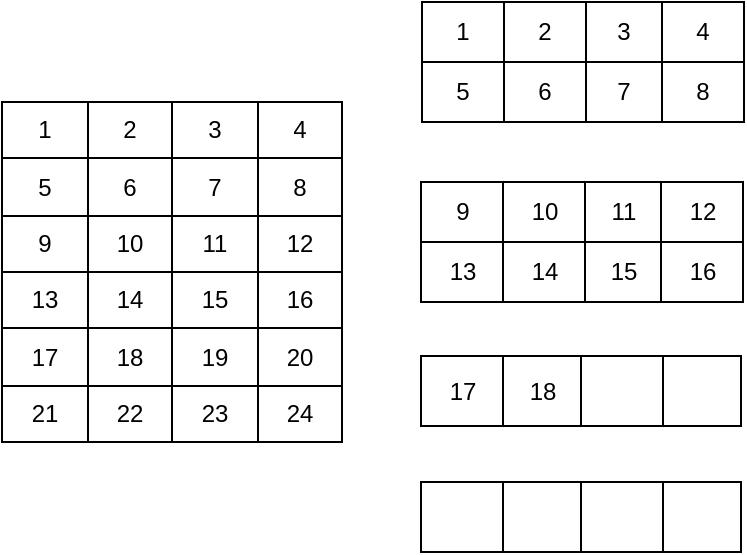 <mxfile version="15.8.2" type="device"><diagram id="zGg5A41zrz-tqINMB5Kd" name="Page-1"><mxGraphModel dx="1209" dy="642" grid="1" gridSize="10" guides="1" tooltips="1" connect="1" arrows="1" fold="1" page="1" pageScale="1" pageWidth="827" pageHeight="1169" math="0" shadow="0"><root><mxCell id="0"/><mxCell id="1" parent="0"/><mxCell id="9S8-xLT9jwl_ak6QZfrI-27" value="" style="shape=table;html=1;whiteSpace=wrap;startSize=0;container=1;collapsible=0;childLayout=tableLayout;" vertex="1" parent="1"><mxGeometry x="100" y="440" width="170" height="170" as="geometry"/></mxCell><mxCell id="9S8-xLT9jwl_ak6QZfrI-28" value="" style="shape=partialRectangle;html=1;whiteSpace=wrap;collapsible=0;dropTarget=0;pointerEvents=0;fillColor=none;top=0;left=0;bottom=0;right=0;points=[[0,0.5],[1,0.5]];portConstraint=eastwest;" vertex="1" parent="9S8-xLT9jwl_ak6QZfrI-27"><mxGeometry width="170" height="28" as="geometry"/></mxCell><mxCell id="9S8-xLT9jwl_ak6QZfrI-40" value="1" style="shape=partialRectangle;html=1;whiteSpace=wrap;connectable=0;fillColor=none;top=0;left=0;bottom=0;right=0;overflow=hidden;pointerEvents=1;" vertex="1" parent="9S8-xLT9jwl_ak6QZfrI-28"><mxGeometry width="43" height="28" as="geometry"><mxRectangle width="43" height="28" as="alternateBounds"/></mxGeometry></mxCell><mxCell id="9S8-xLT9jwl_ak6QZfrI-29" value="2" style="shape=partialRectangle;html=1;whiteSpace=wrap;connectable=0;fillColor=none;top=0;left=0;bottom=0;right=0;overflow=hidden;pointerEvents=1;" vertex="1" parent="9S8-xLT9jwl_ak6QZfrI-28"><mxGeometry x="43" width="42" height="28" as="geometry"><mxRectangle width="42" height="28" as="alternateBounds"/></mxGeometry></mxCell><mxCell id="9S8-xLT9jwl_ak6QZfrI-30" value="3" style="shape=partialRectangle;html=1;whiteSpace=wrap;connectable=0;fillColor=none;top=0;left=0;bottom=0;right=0;overflow=hidden;pointerEvents=1;" vertex="1" parent="9S8-xLT9jwl_ak6QZfrI-28"><mxGeometry x="85" width="43" height="28" as="geometry"><mxRectangle width="43" height="28" as="alternateBounds"/></mxGeometry></mxCell><mxCell id="9S8-xLT9jwl_ak6QZfrI-31" value="4" style="shape=partialRectangle;html=1;whiteSpace=wrap;connectable=0;fillColor=none;top=0;left=0;bottom=0;right=0;overflow=hidden;pointerEvents=1;" vertex="1" parent="9S8-xLT9jwl_ak6QZfrI-28"><mxGeometry x="128" width="42" height="28" as="geometry"><mxRectangle width="42" height="28" as="alternateBounds"/></mxGeometry></mxCell><mxCell id="9S8-xLT9jwl_ak6QZfrI-32" value="" style="shape=partialRectangle;html=1;whiteSpace=wrap;collapsible=0;dropTarget=0;pointerEvents=0;fillColor=none;top=0;left=0;bottom=0;right=0;points=[[0,0.5],[1,0.5]];portConstraint=eastwest;" vertex="1" parent="9S8-xLT9jwl_ak6QZfrI-27"><mxGeometry y="28" width="170" height="29" as="geometry"/></mxCell><mxCell id="9S8-xLT9jwl_ak6QZfrI-41" value="5" style="shape=partialRectangle;html=1;whiteSpace=wrap;connectable=0;fillColor=none;top=0;left=0;bottom=0;right=0;overflow=hidden;pointerEvents=1;" vertex="1" parent="9S8-xLT9jwl_ak6QZfrI-32"><mxGeometry width="43" height="29" as="geometry"><mxRectangle width="43" height="29" as="alternateBounds"/></mxGeometry></mxCell><mxCell id="9S8-xLT9jwl_ak6QZfrI-33" value="6" style="shape=partialRectangle;html=1;whiteSpace=wrap;connectable=0;fillColor=none;top=0;left=0;bottom=0;right=0;overflow=hidden;pointerEvents=1;" vertex="1" parent="9S8-xLT9jwl_ak6QZfrI-32"><mxGeometry x="43" width="42" height="29" as="geometry"><mxRectangle width="42" height="29" as="alternateBounds"/></mxGeometry></mxCell><mxCell id="9S8-xLT9jwl_ak6QZfrI-34" value="7" style="shape=partialRectangle;html=1;whiteSpace=wrap;connectable=0;fillColor=none;top=0;left=0;bottom=0;right=0;overflow=hidden;pointerEvents=1;" vertex="1" parent="9S8-xLT9jwl_ak6QZfrI-32"><mxGeometry x="85" width="43" height="29" as="geometry"><mxRectangle width="43" height="29" as="alternateBounds"/></mxGeometry></mxCell><mxCell id="9S8-xLT9jwl_ak6QZfrI-35" value="8" style="shape=partialRectangle;html=1;whiteSpace=wrap;connectable=0;fillColor=none;top=0;left=0;bottom=0;right=0;overflow=hidden;pointerEvents=1;" vertex="1" parent="9S8-xLT9jwl_ak6QZfrI-32"><mxGeometry x="128" width="42" height="29" as="geometry"><mxRectangle width="42" height="29" as="alternateBounds"/></mxGeometry></mxCell><mxCell id="9S8-xLT9jwl_ak6QZfrI-42" style="shape=partialRectangle;html=1;whiteSpace=wrap;collapsible=0;dropTarget=0;pointerEvents=0;fillColor=none;top=0;left=0;bottom=0;right=0;points=[[0,0.5],[1,0.5]];portConstraint=eastwest;" vertex="1" parent="9S8-xLT9jwl_ak6QZfrI-27"><mxGeometry y="57" width="170" height="28" as="geometry"/></mxCell><mxCell id="9S8-xLT9jwl_ak6QZfrI-43" value="9" style="shape=partialRectangle;html=1;whiteSpace=wrap;connectable=0;fillColor=none;top=0;left=0;bottom=0;right=0;overflow=hidden;pointerEvents=1;" vertex="1" parent="9S8-xLT9jwl_ak6QZfrI-42"><mxGeometry width="43" height="28" as="geometry"><mxRectangle width="43" height="28" as="alternateBounds"/></mxGeometry></mxCell><mxCell id="9S8-xLT9jwl_ak6QZfrI-44" value="10" style="shape=partialRectangle;html=1;whiteSpace=wrap;connectable=0;fillColor=none;top=0;left=0;bottom=0;right=0;overflow=hidden;pointerEvents=1;" vertex="1" parent="9S8-xLT9jwl_ak6QZfrI-42"><mxGeometry x="43" width="42" height="28" as="geometry"><mxRectangle width="42" height="28" as="alternateBounds"/></mxGeometry></mxCell><mxCell id="9S8-xLT9jwl_ak6QZfrI-45" value="11" style="shape=partialRectangle;html=1;whiteSpace=wrap;connectable=0;fillColor=none;top=0;left=0;bottom=0;right=0;overflow=hidden;pointerEvents=1;" vertex="1" parent="9S8-xLT9jwl_ak6QZfrI-42"><mxGeometry x="85" width="43" height="28" as="geometry"><mxRectangle width="43" height="28" as="alternateBounds"/></mxGeometry></mxCell><mxCell id="9S8-xLT9jwl_ak6QZfrI-46" value="12" style="shape=partialRectangle;html=1;whiteSpace=wrap;connectable=0;fillColor=none;top=0;left=0;bottom=0;right=0;overflow=hidden;pointerEvents=1;" vertex="1" parent="9S8-xLT9jwl_ak6QZfrI-42"><mxGeometry x="128" width="42" height="28" as="geometry"><mxRectangle width="42" height="28" as="alternateBounds"/></mxGeometry></mxCell><mxCell id="9S8-xLT9jwl_ak6QZfrI-47" style="shape=partialRectangle;html=1;whiteSpace=wrap;collapsible=0;dropTarget=0;pointerEvents=0;fillColor=none;top=0;left=0;bottom=0;right=0;points=[[0,0.5],[1,0.5]];portConstraint=eastwest;" vertex="1" parent="9S8-xLT9jwl_ak6QZfrI-27"><mxGeometry y="85" width="170" height="28" as="geometry"/></mxCell><mxCell id="9S8-xLT9jwl_ak6QZfrI-48" value="13" style="shape=partialRectangle;html=1;whiteSpace=wrap;connectable=0;fillColor=none;top=0;left=0;bottom=0;right=0;overflow=hidden;pointerEvents=1;" vertex="1" parent="9S8-xLT9jwl_ak6QZfrI-47"><mxGeometry width="43" height="28" as="geometry"><mxRectangle width="43" height="28" as="alternateBounds"/></mxGeometry></mxCell><mxCell id="9S8-xLT9jwl_ak6QZfrI-49" value="14" style="shape=partialRectangle;html=1;whiteSpace=wrap;connectable=0;fillColor=none;top=0;left=0;bottom=0;right=0;overflow=hidden;pointerEvents=1;" vertex="1" parent="9S8-xLT9jwl_ak6QZfrI-47"><mxGeometry x="43" width="42" height="28" as="geometry"><mxRectangle width="42" height="28" as="alternateBounds"/></mxGeometry></mxCell><mxCell id="9S8-xLT9jwl_ak6QZfrI-50" value="15" style="shape=partialRectangle;html=1;whiteSpace=wrap;connectable=0;fillColor=none;top=0;left=0;bottom=0;right=0;overflow=hidden;pointerEvents=1;" vertex="1" parent="9S8-xLT9jwl_ak6QZfrI-47"><mxGeometry x="85" width="43" height="28" as="geometry"><mxRectangle width="43" height="28" as="alternateBounds"/></mxGeometry></mxCell><mxCell id="9S8-xLT9jwl_ak6QZfrI-51" value="16" style="shape=partialRectangle;html=1;whiteSpace=wrap;connectable=0;fillColor=none;top=0;left=0;bottom=0;right=0;overflow=hidden;pointerEvents=1;" vertex="1" parent="9S8-xLT9jwl_ak6QZfrI-47"><mxGeometry x="128" width="42" height="28" as="geometry"><mxRectangle width="42" height="28" as="alternateBounds"/></mxGeometry></mxCell><mxCell id="9S8-xLT9jwl_ak6QZfrI-52" style="shape=partialRectangle;html=1;whiteSpace=wrap;collapsible=0;dropTarget=0;pointerEvents=0;fillColor=none;top=0;left=0;bottom=0;right=0;points=[[0,0.5],[1,0.5]];portConstraint=eastwest;" vertex="1" parent="9S8-xLT9jwl_ak6QZfrI-27"><mxGeometry y="113" width="170" height="29" as="geometry"/></mxCell><mxCell id="9S8-xLT9jwl_ak6QZfrI-53" value="17" style="shape=partialRectangle;html=1;whiteSpace=wrap;connectable=0;fillColor=none;top=0;left=0;bottom=0;right=0;overflow=hidden;pointerEvents=1;" vertex="1" parent="9S8-xLT9jwl_ak6QZfrI-52"><mxGeometry width="43" height="29" as="geometry"><mxRectangle width="43" height="29" as="alternateBounds"/></mxGeometry></mxCell><mxCell id="9S8-xLT9jwl_ak6QZfrI-54" value="18" style="shape=partialRectangle;html=1;whiteSpace=wrap;connectable=0;fillColor=none;top=0;left=0;bottom=0;right=0;overflow=hidden;pointerEvents=1;" vertex="1" parent="9S8-xLT9jwl_ak6QZfrI-52"><mxGeometry x="43" width="42" height="29" as="geometry"><mxRectangle width="42" height="29" as="alternateBounds"/></mxGeometry></mxCell><mxCell id="9S8-xLT9jwl_ak6QZfrI-55" value="19" style="shape=partialRectangle;html=1;whiteSpace=wrap;connectable=0;fillColor=none;top=0;left=0;bottom=0;right=0;overflow=hidden;pointerEvents=1;" vertex="1" parent="9S8-xLT9jwl_ak6QZfrI-52"><mxGeometry x="85" width="43" height="29" as="geometry"><mxRectangle width="43" height="29" as="alternateBounds"/></mxGeometry></mxCell><mxCell id="9S8-xLT9jwl_ak6QZfrI-56" value="20" style="shape=partialRectangle;html=1;whiteSpace=wrap;connectable=0;fillColor=none;top=0;left=0;bottom=0;right=0;overflow=hidden;pointerEvents=1;" vertex="1" parent="9S8-xLT9jwl_ak6QZfrI-52"><mxGeometry x="128" width="42" height="29" as="geometry"><mxRectangle width="42" height="29" as="alternateBounds"/></mxGeometry></mxCell><mxCell id="9S8-xLT9jwl_ak6QZfrI-57" style="shape=partialRectangle;html=1;whiteSpace=wrap;collapsible=0;dropTarget=0;pointerEvents=0;fillColor=none;top=0;left=0;bottom=0;right=0;points=[[0,0.5],[1,0.5]];portConstraint=eastwest;" vertex="1" parent="9S8-xLT9jwl_ak6QZfrI-27"><mxGeometry y="142" width="170" height="28" as="geometry"/></mxCell><mxCell id="9S8-xLT9jwl_ak6QZfrI-58" value="21" style="shape=partialRectangle;html=1;whiteSpace=wrap;connectable=0;fillColor=none;top=0;left=0;bottom=0;right=0;overflow=hidden;pointerEvents=1;" vertex="1" parent="9S8-xLT9jwl_ak6QZfrI-57"><mxGeometry width="43" height="28" as="geometry"><mxRectangle width="43" height="28" as="alternateBounds"/></mxGeometry></mxCell><mxCell id="9S8-xLT9jwl_ak6QZfrI-59" value="22" style="shape=partialRectangle;html=1;whiteSpace=wrap;connectable=0;fillColor=none;top=0;left=0;bottom=0;right=0;overflow=hidden;pointerEvents=1;" vertex="1" parent="9S8-xLT9jwl_ak6QZfrI-57"><mxGeometry x="43" width="42" height="28" as="geometry"><mxRectangle width="42" height="28" as="alternateBounds"/></mxGeometry></mxCell><mxCell id="9S8-xLT9jwl_ak6QZfrI-60" value="23" style="shape=partialRectangle;html=1;whiteSpace=wrap;connectable=0;fillColor=none;top=0;left=0;bottom=0;right=0;overflow=hidden;pointerEvents=1;" vertex="1" parent="9S8-xLT9jwl_ak6QZfrI-57"><mxGeometry x="85" width="43" height="28" as="geometry"><mxRectangle width="43" height="28" as="alternateBounds"/></mxGeometry></mxCell><mxCell id="9S8-xLT9jwl_ak6QZfrI-61" value="24" style="shape=partialRectangle;html=1;whiteSpace=wrap;connectable=0;fillColor=none;top=0;left=0;bottom=0;right=0;overflow=hidden;pointerEvents=1;" vertex="1" parent="9S8-xLT9jwl_ak6QZfrI-57"><mxGeometry x="128" width="42" height="28" as="geometry"><mxRectangle width="42" height="28" as="alternateBounds"/></mxGeometry></mxCell><mxCell id="9S8-xLT9jwl_ak6QZfrI-62" value="" style="shape=table;html=1;whiteSpace=wrap;startSize=0;container=1;collapsible=0;childLayout=tableLayout;" vertex="1" parent="1"><mxGeometry x="310" y="390" width="161" height="60" as="geometry"/></mxCell><mxCell id="9S8-xLT9jwl_ak6QZfrI-63" value="" style="shape=partialRectangle;html=1;whiteSpace=wrap;collapsible=0;dropTarget=0;pointerEvents=0;fillColor=none;top=0;left=0;bottom=0;right=0;points=[[0,0.5],[1,0.5]];portConstraint=eastwest;" vertex="1" parent="9S8-xLT9jwl_ak6QZfrI-62"><mxGeometry width="161" height="30" as="geometry"/></mxCell><mxCell id="9S8-xLT9jwl_ak6QZfrI-84" value="1" style="shape=partialRectangle;html=1;whiteSpace=wrap;connectable=0;fillColor=none;top=0;left=0;bottom=0;right=0;overflow=hidden;pointerEvents=1;" vertex="1" parent="9S8-xLT9jwl_ak6QZfrI-63"><mxGeometry width="41" height="30" as="geometry"><mxRectangle width="41" height="30" as="alternateBounds"/></mxGeometry></mxCell><mxCell id="9S8-xLT9jwl_ak6QZfrI-64" value="2" style="shape=partialRectangle;html=1;whiteSpace=wrap;connectable=0;fillColor=none;top=0;left=0;bottom=0;right=0;overflow=hidden;pointerEvents=1;" vertex="1" parent="9S8-xLT9jwl_ak6QZfrI-63"><mxGeometry x="41" width="41" height="30" as="geometry"><mxRectangle width="41" height="30" as="alternateBounds"/></mxGeometry></mxCell><mxCell id="9S8-xLT9jwl_ak6QZfrI-65" value="3" style="shape=partialRectangle;html=1;whiteSpace=wrap;connectable=0;fillColor=none;top=0;left=0;bottom=0;right=0;overflow=hidden;pointerEvents=1;" vertex="1" parent="9S8-xLT9jwl_ak6QZfrI-63"><mxGeometry x="82" width="38" height="30" as="geometry"><mxRectangle width="38" height="30" as="alternateBounds"/></mxGeometry></mxCell><mxCell id="9S8-xLT9jwl_ak6QZfrI-66" value="4" style="shape=partialRectangle;html=1;whiteSpace=wrap;connectable=0;fillColor=none;top=0;left=0;bottom=0;right=0;overflow=hidden;pointerEvents=1;" vertex="1" parent="9S8-xLT9jwl_ak6QZfrI-63"><mxGeometry x="120" width="41" height="30" as="geometry"><mxRectangle width="41" height="30" as="alternateBounds"/></mxGeometry></mxCell><mxCell id="9S8-xLT9jwl_ak6QZfrI-67" value="" style="shape=partialRectangle;html=1;whiteSpace=wrap;collapsible=0;dropTarget=0;pointerEvents=0;fillColor=none;top=0;left=0;bottom=0;right=0;points=[[0,0.5],[1,0.5]];portConstraint=eastwest;" vertex="1" parent="9S8-xLT9jwl_ak6QZfrI-62"><mxGeometry y="30" width="161" height="30" as="geometry"/></mxCell><mxCell id="9S8-xLT9jwl_ak6QZfrI-85" value="5" style="shape=partialRectangle;html=1;whiteSpace=wrap;connectable=0;fillColor=none;top=0;left=0;bottom=0;right=0;overflow=hidden;pointerEvents=1;" vertex="1" parent="9S8-xLT9jwl_ak6QZfrI-67"><mxGeometry width="41" height="30" as="geometry"><mxRectangle width="41" height="30" as="alternateBounds"/></mxGeometry></mxCell><mxCell id="9S8-xLT9jwl_ak6QZfrI-68" value="6" style="shape=partialRectangle;html=1;whiteSpace=wrap;connectable=0;fillColor=none;top=0;left=0;bottom=0;right=0;overflow=hidden;pointerEvents=1;" vertex="1" parent="9S8-xLT9jwl_ak6QZfrI-67"><mxGeometry x="41" width="41" height="30" as="geometry"><mxRectangle width="41" height="30" as="alternateBounds"/></mxGeometry></mxCell><mxCell id="9S8-xLT9jwl_ak6QZfrI-69" value="7" style="shape=partialRectangle;html=1;whiteSpace=wrap;connectable=0;fillColor=none;top=0;left=0;bottom=0;right=0;overflow=hidden;pointerEvents=1;" vertex="1" parent="9S8-xLT9jwl_ak6QZfrI-67"><mxGeometry x="82" width="38" height="30" as="geometry"><mxRectangle width="38" height="30" as="alternateBounds"/></mxGeometry></mxCell><mxCell id="9S8-xLT9jwl_ak6QZfrI-70" value="8" style="shape=partialRectangle;html=1;whiteSpace=wrap;connectable=0;fillColor=none;top=0;left=0;bottom=0;right=0;overflow=hidden;pointerEvents=1;" vertex="1" parent="9S8-xLT9jwl_ak6QZfrI-67"><mxGeometry x="120" width="41" height="30" as="geometry"><mxRectangle width="41" height="30" as="alternateBounds"/></mxGeometry></mxCell><mxCell id="9S8-xLT9jwl_ak6QZfrI-86" value="" style="shape=table;html=1;whiteSpace=wrap;startSize=0;container=1;collapsible=0;childLayout=tableLayout;" vertex="1" parent="1"><mxGeometry x="309.5" y="480" width="161" height="60" as="geometry"/></mxCell><mxCell id="9S8-xLT9jwl_ak6QZfrI-87" value="" style="shape=partialRectangle;html=1;whiteSpace=wrap;collapsible=0;dropTarget=0;pointerEvents=0;fillColor=none;top=0;left=0;bottom=0;right=0;points=[[0,0.5],[1,0.5]];portConstraint=eastwest;" vertex="1" parent="9S8-xLT9jwl_ak6QZfrI-86"><mxGeometry width="161" height="30" as="geometry"/></mxCell><mxCell id="9S8-xLT9jwl_ak6QZfrI-88" value="9" style="shape=partialRectangle;html=1;whiteSpace=wrap;connectable=0;fillColor=none;top=0;left=0;bottom=0;right=0;overflow=hidden;pointerEvents=1;" vertex="1" parent="9S8-xLT9jwl_ak6QZfrI-87"><mxGeometry width="41" height="30" as="geometry"><mxRectangle width="41" height="30" as="alternateBounds"/></mxGeometry></mxCell><mxCell id="9S8-xLT9jwl_ak6QZfrI-89" value="10" style="shape=partialRectangle;html=1;whiteSpace=wrap;connectable=0;fillColor=none;top=0;left=0;bottom=0;right=0;overflow=hidden;pointerEvents=1;" vertex="1" parent="9S8-xLT9jwl_ak6QZfrI-87"><mxGeometry x="41" width="41" height="30" as="geometry"><mxRectangle width="41" height="30" as="alternateBounds"/></mxGeometry></mxCell><mxCell id="9S8-xLT9jwl_ak6QZfrI-90" value="11" style="shape=partialRectangle;html=1;whiteSpace=wrap;connectable=0;fillColor=none;top=0;left=0;bottom=0;right=0;overflow=hidden;pointerEvents=1;" vertex="1" parent="9S8-xLT9jwl_ak6QZfrI-87"><mxGeometry x="82" width="38" height="30" as="geometry"><mxRectangle width="38" height="30" as="alternateBounds"/></mxGeometry></mxCell><mxCell id="9S8-xLT9jwl_ak6QZfrI-91" value="12" style="shape=partialRectangle;html=1;whiteSpace=wrap;connectable=0;fillColor=none;top=0;left=0;bottom=0;right=0;overflow=hidden;pointerEvents=1;" vertex="1" parent="9S8-xLT9jwl_ak6QZfrI-87"><mxGeometry x="120" width="41" height="30" as="geometry"><mxRectangle width="41" height="30" as="alternateBounds"/></mxGeometry></mxCell><mxCell id="9S8-xLT9jwl_ak6QZfrI-92" value="" style="shape=partialRectangle;html=1;whiteSpace=wrap;collapsible=0;dropTarget=0;pointerEvents=0;fillColor=none;top=0;left=0;bottom=0;right=0;points=[[0,0.5],[1,0.5]];portConstraint=eastwest;" vertex="1" parent="9S8-xLT9jwl_ak6QZfrI-86"><mxGeometry y="30" width="161" height="30" as="geometry"/></mxCell><mxCell id="9S8-xLT9jwl_ak6QZfrI-93" value="13" style="shape=partialRectangle;html=1;whiteSpace=wrap;connectable=0;fillColor=none;top=0;left=0;bottom=0;right=0;overflow=hidden;pointerEvents=1;" vertex="1" parent="9S8-xLT9jwl_ak6QZfrI-92"><mxGeometry width="41" height="30" as="geometry"><mxRectangle width="41" height="30" as="alternateBounds"/></mxGeometry></mxCell><mxCell id="9S8-xLT9jwl_ak6QZfrI-94" value="14" style="shape=partialRectangle;html=1;whiteSpace=wrap;connectable=0;fillColor=none;top=0;left=0;bottom=0;right=0;overflow=hidden;pointerEvents=1;" vertex="1" parent="9S8-xLT9jwl_ak6QZfrI-92"><mxGeometry x="41" width="41" height="30" as="geometry"><mxRectangle width="41" height="30" as="alternateBounds"/></mxGeometry></mxCell><mxCell id="9S8-xLT9jwl_ak6QZfrI-95" value="15" style="shape=partialRectangle;html=1;whiteSpace=wrap;connectable=0;fillColor=none;top=0;left=0;bottom=0;right=0;overflow=hidden;pointerEvents=1;" vertex="1" parent="9S8-xLT9jwl_ak6QZfrI-92"><mxGeometry x="82" width="38" height="30" as="geometry"><mxRectangle width="38" height="30" as="alternateBounds"/></mxGeometry></mxCell><mxCell id="9S8-xLT9jwl_ak6QZfrI-96" value="16" style="shape=partialRectangle;html=1;whiteSpace=wrap;connectable=0;fillColor=none;top=0;left=0;bottom=0;right=0;overflow=hidden;pointerEvents=1;" vertex="1" parent="9S8-xLT9jwl_ak6QZfrI-92"><mxGeometry x="120" width="41" height="30" as="geometry"><mxRectangle width="41" height="30" as="alternateBounds"/></mxGeometry></mxCell><mxCell id="9S8-xLT9jwl_ak6QZfrI-97" value="" style="shape=table;html=1;whiteSpace=wrap;startSize=0;container=1;collapsible=0;childLayout=tableLayout;" vertex="1" parent="1"><mxGeometry x="309.5" y="567" width="160" height="35" as="geometry"/></mxCell><mxCell id="9S8-xLT9jwl_ak6QZfrI-98" value="" style="shape=partialRectangle;html=1;whiteSpace=wrap;collapsible=0;dropTarget=0;pointerEvents=0;fillColor=none;top=0;left=0;bottom=0;right=0;points=[[0,0.5],[1,0.5]];portConstraint=eastwest;" vertex="1" parent="9S8-xLT9jwl_ak6QZfrI-97"><mxGeometry width="160" height="35" as="geometry"/></mxCell><mxCell id="9S8-xLT9jwl_ak6QZfrI-110" value="17" style="shape=partialRectangle;html=1;whiteSpace=wrap;connectable=0;fillColor=none;top=0;left=0;bottom=0;right=0;overflow=hidden;pointerEvents=1;" vertex="1" parent="9S8-xLT9jwl_ak6QZfrI-98"><mxGeometry width="41" height="35" as="geometry"><mxRectangle width="41" height="35" as="alternateBounds"/></mxGeometry></mxCell><mxCell id="9S8-xLT9jwl_ak6QZfrI-99" value="18" style="shape=partialRectangle;html=1;whiteSpace=wrap;connectable=0;fillColor=none;top=0;left=0;bottom=0;right=0;overflow=hidden;pointerEvents=1;" vertex="1" parent="9S8-xLT9jwl_ak6QZfrI-98"><mxGeometry x="41" width="39" height="35" as="geometry"><mxRectangle width="39" height="35" as="alternateBounds"/></mxGeometry></mxCell><mxCell id="9S8-xLT9jwl_ak6QZfrI-100" value="" style="shape=partialRectangle;html=1;whiteSpace=wrap;connectable=0;fillColor=none;top=0;left=0;bottom=0;right=0;overflow=hidden;pointerEvents=1;" vertex="1" parent="9S8-xLT9jwl_ak6QZfrI-98"><mxGeometry x="80" width="41" height="35" as="geometry"><mxRectangle width="41" height="35" as="alternateBounds"/></mxGeometry></mxCell><mxCell id="9S8-xLT9jwl_ak6QZfrI-101" value="" style="shape=partialRectangle;html=1;whiteSpace=wrap;connectable=0;fillColor=none;top=0;left=0;bottom=0;right=0;overflow=hidden;pointerEvents=1;" vertex="1" parent="9S8-xLT9jwl_ak6QZfrI-98"><mxGeometry x="121" width="39" height="35" as="geometry"><mxRectangle width="39" height="35" as="alternateBounds"/></mxGeometry></mxCell><mxCell id="9S8-xLT9jwl_ak6QZfrI-113" value="" style="shape=table;html=1;whiteSpace=wrap;startSize=0;container=1;collapsible=0;childLayout=tableLayout;" vertex="1" parent="1"><mxGeometry x="309.5" y="630" width="160" height="35" as="geometry"/></mxCell><mxCell id="9S8-xLT9jwl_ak6QZfrI-114" value="" style="shape=partialRectangle;html=1;whiteSpace=wrap;collapsible=0;dropTarget=0;pointerEvents=0;fillColor=none;top=0;left=0;bottom=0;right=0;points=[[0,0.5],[1,0.5]];portConstraint=eastwest;" vertex="1" parent="9S8-xLT9jwl_ak6QZfrI-113"><mxGeometry width="160" height="35" as="geometry"/></mxCell><mxCell id="9S8-xLT9jwl_ak6QZfrI-115" style="shape=partialRectangle;html=1;whiteSpace=wrap;connectable=0;fillColor=none;top=0;left=0;bottom=0;right=0;overflow=hidden;pointerEvents=1;" vertex="1" parent="9S8-xLT9jwl_ak6QZfrI-114"><mxGeometry width="41" height="35" as="geometry"><mxRectangle width="41" height="35" as="alternateBounds"/></mxGeometry></mxCell><mxCell id="9S8-xLT9jwl_ak6QZfrI-116" value="" style="shape=partialRectangle;html=1;whiteSpace=wrap;connectable=0;fillColor=none;top=0;left=0;bottom=0;right=0;overflow=hidden;pointerEvents=1;" vertex="1" parent="9S8-xLT9jwl_ak6QZfrI-114"><mxGeometry x="41" width="39" height="35" as="geometry"><mxRectangle width="39" height="35" as="alternateBounds"/></mxGeometry></mxCell><mxCell id="9S8-xLT9jwl_ak6QZfrI-117" value="" style="shape=partialRectangle;html=1;whiteSpace=wrap;connectable=0;fillColor=none;top=0;left=0;bottom=0;right=0;overflow=hidden;pointerEvents=1;" vertex="1" parent="9S8-xLT9jwl_ak6QZfrI-114"><mxGeometry x="80" width="41" height="35" as="geometry"><mxRectangle width="41" height="35" as="alternateBounds"/></mxGeometry></mxCell><mxCell id="9S8-xLT9jwl_ak6QZfrI-118" value="" style="shape=partialRectangle;html=1;whiteSpace=wrap;connectable=0;fillColor=none;top=0;left=0;bottom=0;right=0;overflow=hidden;pointerEvents=1;" vertex="1" parent="9S8-xLT9jwl_ak6QZfrI-114"><mxGeometry x="121" width="39" height="35" as="geometry"><mxRectangle width="39" height="35" as="alternateBounds"/></mxGeometry></mxCell></root></mxGraphModel></diagram></mxfile>